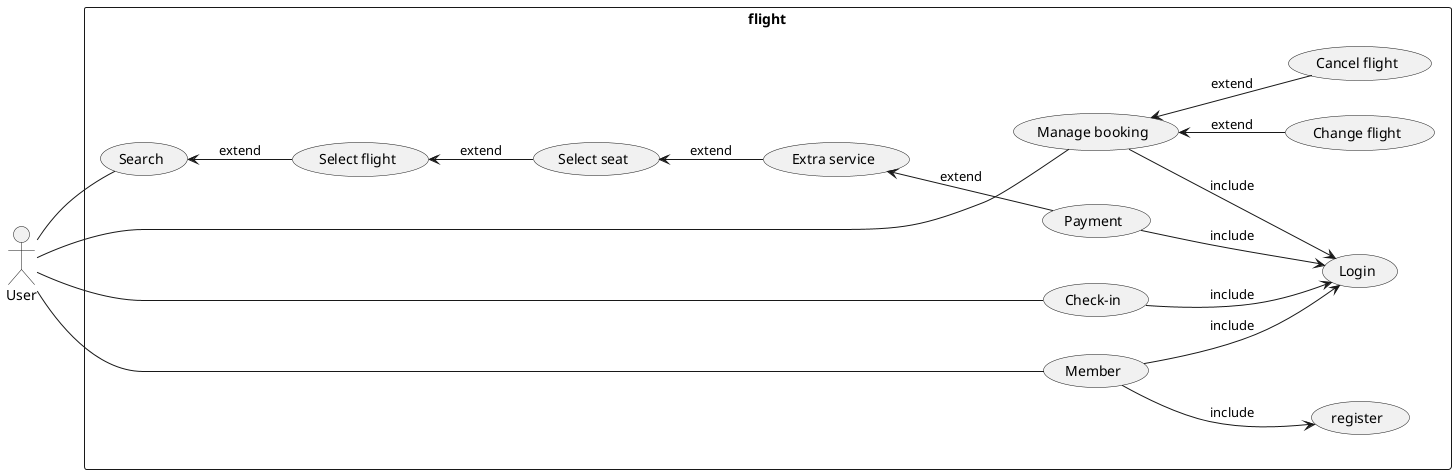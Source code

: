 @startuml userCaseDiagram

left to right direction
actor "User" as user
rectangle flight {
   usecase "Search" as search
   usecase "Manage booking" as managebooking
   usecase "Check-in" as checkin
   usecase "Member" as member
   usecase "Extra service" as extraservice
   usecase "Payment" as payment
   usecase "Login" as login
   usecase "register" as register
   usecase "Select seat" as selecttickets
   usecase "Select flight" as selectflight
   usecase "Change flight"as changeflight
   usecase "Cancel flight"as cancelflight
}

user -- managebooking
user -- search
user -- checkin
user -- member
selecttickets -up-> selectflight:extend
selectflight -up-> search:extend
extraservice -up-> selecttickets:extend
payment -up-> extraservice:extend
managebooking -->login:include
payment -->login:include
checkin -->login:include
member -down-> register:include
member -down-> login:include
changeflight -up-> managebooking:extend
cancelflight -up-> managebooking:extend

@enduml